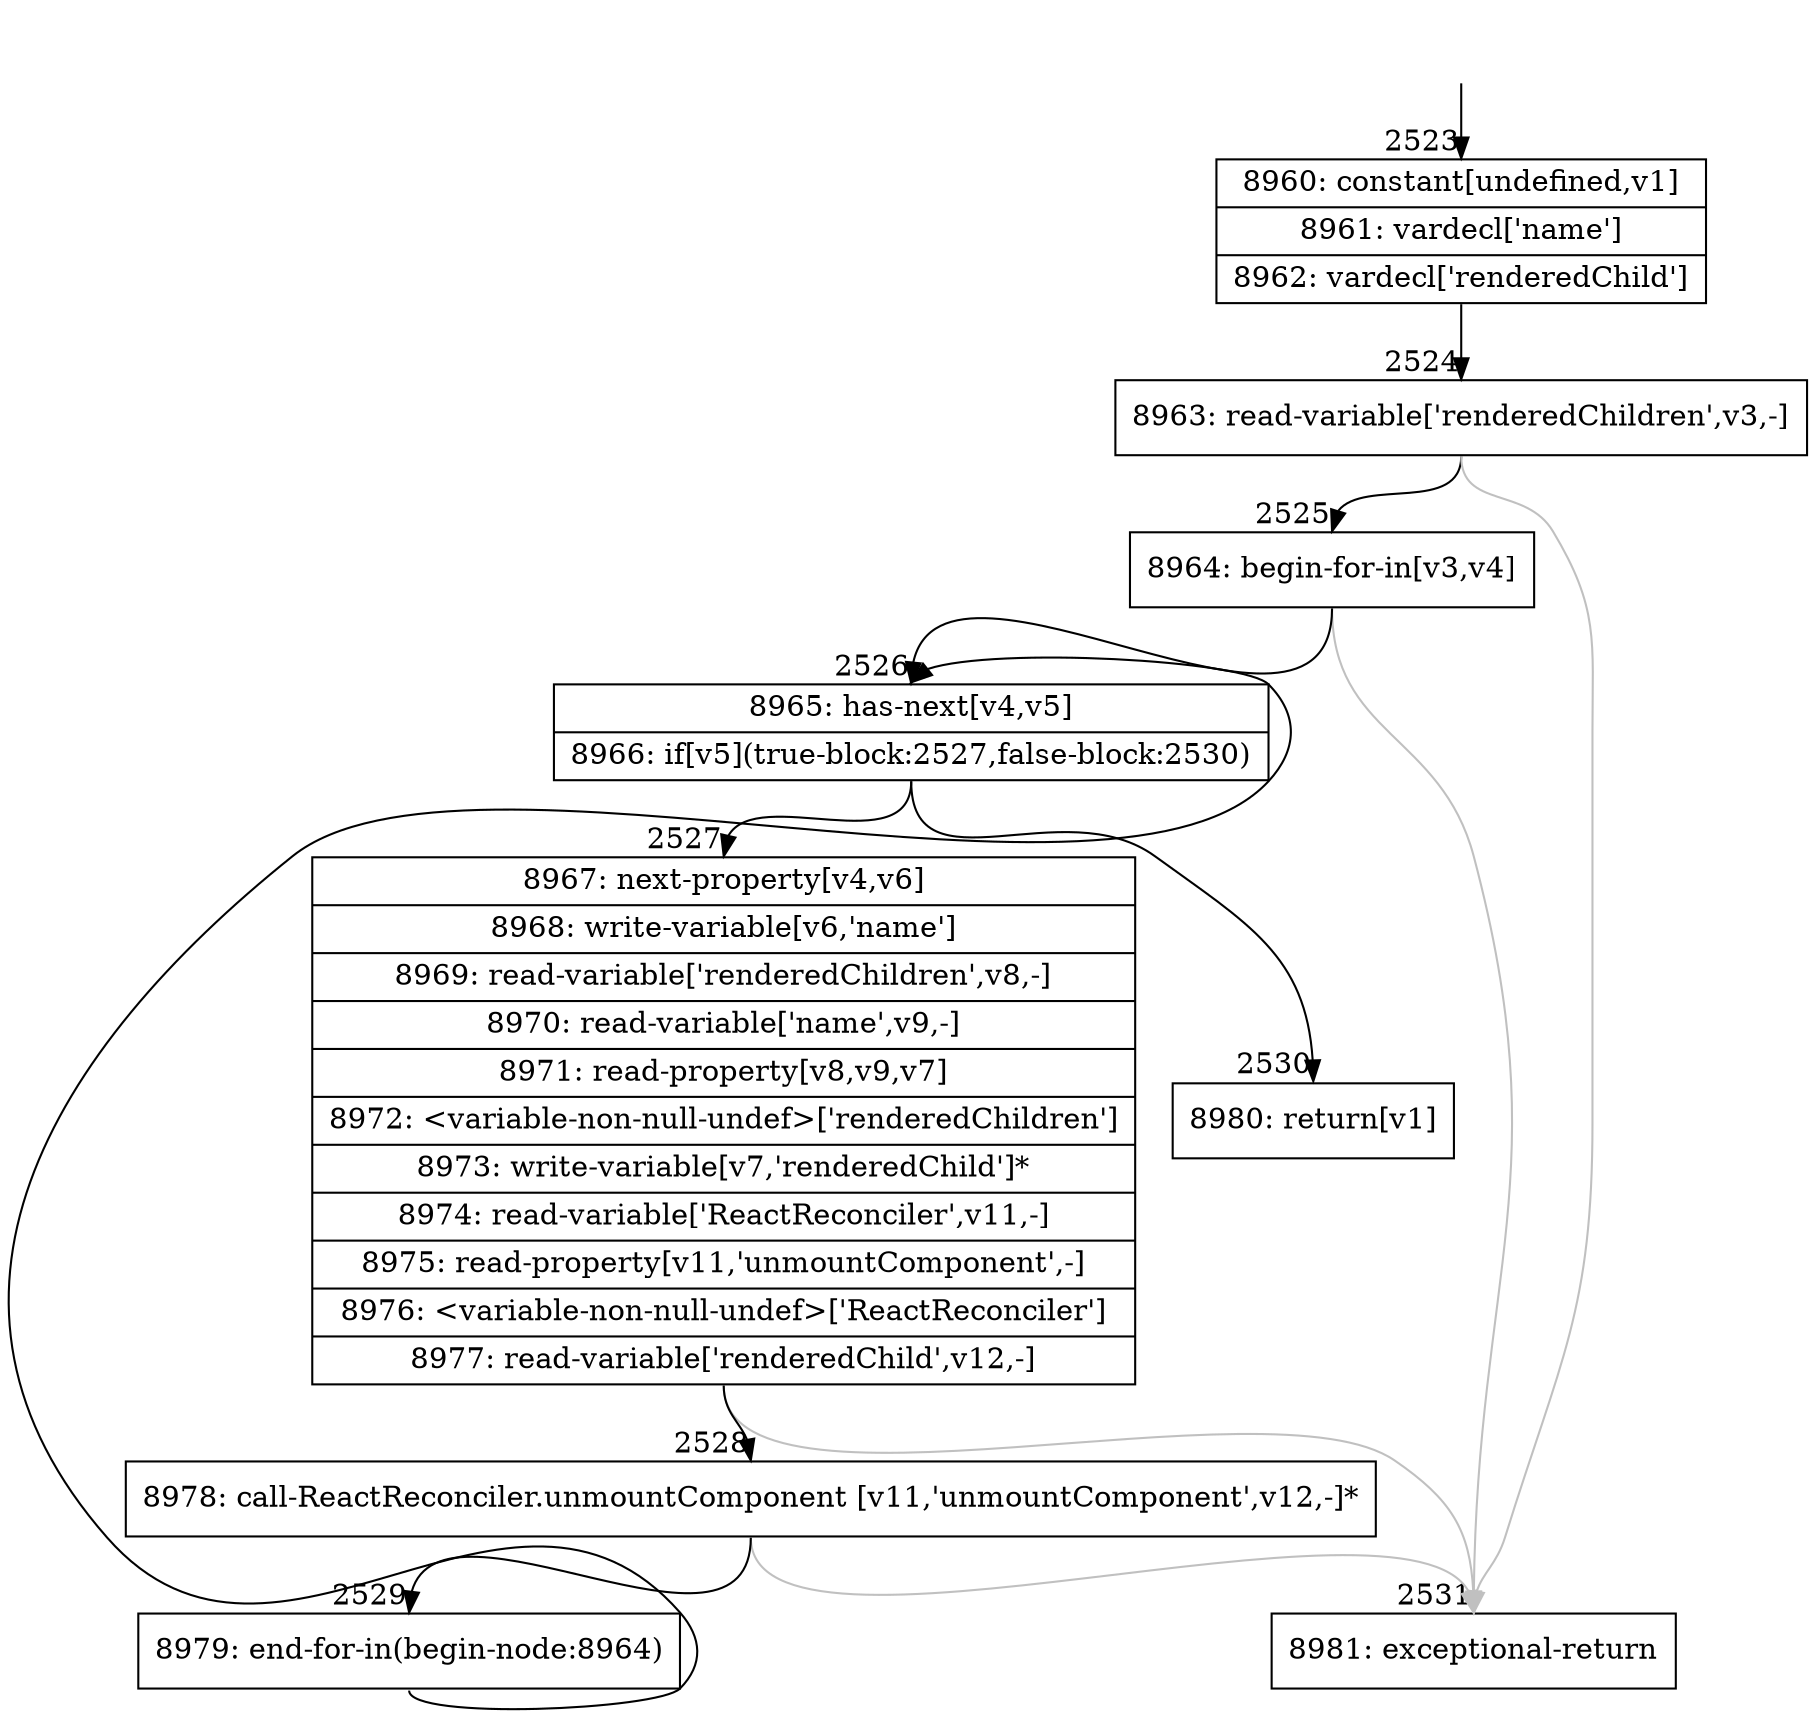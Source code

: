digraph {
rankdir="TD"
BB_entry182[shape=none,label=""];
BB_entry182 -> BB2523 [tailport=s, headport=n, headlabel="    2523"]
BB2523 [shape=record label="{8960: constant[undefined,v1]|8961: vardecl['name']|8962: vardecl['renderedChild']}" ] 
BB2523 -> BB2524 [tailport=s, headport=n, headlabel="      2524"]
BB2524 [shape=record label="{8963: read-variable['renderedChildren',v3,-]}" ] 
BB2524 -> BB2525 [tailport=s, headport=n, headlabel="      2525"]
BB2524 -> BB2531 [tailport=s, headport=n, color=gray, headlabel="      2531"]
BB2525 [shape=record label="{8964: begin-for-in[v3,v4]}" ] 
BB2525 -> BB2526 [tailport=s, headport=n, headlabel="      2526"]
BB2525 -> BB2531 [tailport=s, headport=n, color=gray]
BB2526 [shape=record label="{8965: has-next[v4,v5]|8966: if[v5](true-block:2527,false-block:2530)}" ] 
BB2526 -> BB2527 [tailport=s, headport=n, headlabel="      2527"]
BB2526 -> BB2530 [tailport=s, headport=n, headlabel="      2530"]
BB2527 [shape=record label="{8967: next-property[v4,v6]|8968: write-variable[v6,'name']|8969: read-variable['renderedChildren',v8,-]|8970: read-variable['name',v9,-]|8971: read-property[v8,v9,v7]|8972: \<variable-non-null-undef\>['renderedChildren']|8973: write-variable[v7,'renderedChild']*|8974: read-variable['ReactReconciler',v11,-]|8975: read-property[v11,'unmountComponent',-]|8976: \<variable-non-null-undef\>['ReactReconciler']|8977: read-variable['renderedChild',v12,-]}" ] 
BB2527 -> BB2528 [tailport=s, headport=n, headlabel="      2528"]
BB2527 -> BB2531 [tailport=s, headport=n, color=gray]
BB2528 [shape=record label="{8978: call-ReactReconciler.unmountComponent [v11,'unmountComponent',v12,-]*}" ] 
BB2528 -> BB2529 [tailport=s, headport=n, headlabel="      2529"]
BB2528 -> BB2531 [tailport=s, headport=n, color=gray]
BB2529 [shape=record label="{8979: end-for-in(begin-node:8964)}" ] 
BB2529 -> BB2526 [tailport=s, headport=n]
BB2530 [shape=record label="{8980: return[v1]}" ] 
BB2531 [shape=record label="{8981: exceptional-return}" ] 
//#$~ 4825
}
